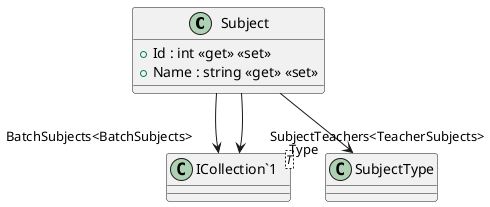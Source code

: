 @startuml
class Subject {
    + Id : int <<get>> <<set>>
    + Name : string <<get>> <<set>>
}
class "ICollection`1"<T> {
}
Subject --> "Type" SubjectType
Subject --> "BatchSubjects<BatchSubjects>" "ICollection`1"
Subject --> "SubjectTeachers<TeacherSubjects>" "ICollection`1"
@enduml
